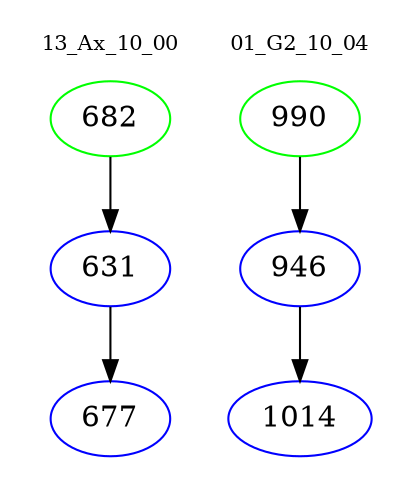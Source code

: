 digraph{
subgraph cluster_0 {
color = white
label = "13_Ax_10_00";
fontsize=10;
T0_682 [label="682", color="green"]
T0_682 -> T0_631 [color="black"]
T0_631 [label="631", color="blue"]
T0_631 -> T0_677 [color="black"]
T0_677 [label="677", color="blue"]
}
subgraph cluster_1 {
color = white
label = "01_G2_10_04";
fontsize=10;
T1_990 [label="990", color="green"]
T1_990 -> T1_946 [color="black"]
T1_946 [label="946", color="blue"]
T1_946 -> T1_1014 [color="black"]
T1_1014 [label="1014", color="blue"]
}
}

